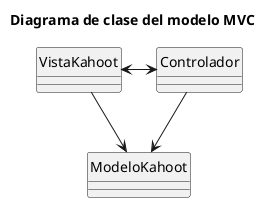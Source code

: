 @startuml
title Diagrama de clase del modelo MVC
skinparam classAttributeIconSize 0
hide circle


class ModeloKahoot{
    
}

class VistaKahoot{

}

class Controlador{

}


VistaKahoot <-> Controlador
Controlador --> ModeloKahoot
VistaKahoot --> ModeloKahoot



@enduml